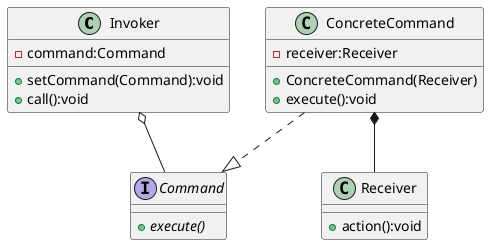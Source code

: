 @startuml
'https://plantuml.com/class-diagram

class Invoker {
    -command:Command
    +setCommand(Command):void
    +call():void
}

interface Command {
    +{abstract}execute()
}

Invoker o-- Command

class ConcreteCommand {
    -receiver:Receiver
    +ConcreteCommand(Receiver)
    +execute():void
}

ConcreteCommand ..|> Command

class Receiver {
    +action():void
}

ConcreteCommand *-- Receiver


@enduml